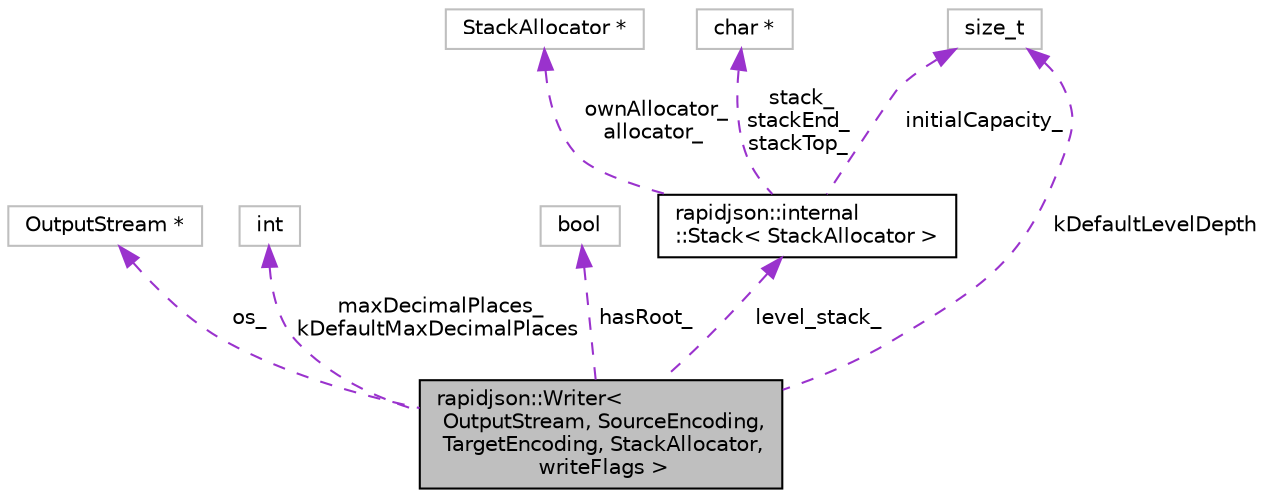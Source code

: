 digraph "rapidjson::Writer&lt; OutputStream, SourceEncoding, TargetEncoding, StackAllocator, writeFlags &gt;"
{
 // INTERACTIVE_SVG=YES
 // LATEX_PDF_SIZE
  edge [fontname="Helvetica",fontsize="10",labelfontname="Helvetica",labelfontsize="10"];
  node [fontname="Helvetica",fontsize="10",shape=record];
  Node2 [label="rapidjson::Writer\<\l OutputStream, SourceEncoding,\l TargetEncoding, StackAllocator,\l writeFlags \>",height=0.2,width=0.4,color="black", fillcolor="grey75", style="filled", fontcolor="black",tooltip="JSON writer."];
  Node3 -> Node2 [dir="back",color="darkorchid3",fontsize="10",style="dashed",label=" os_" ,fontname="Helvetica"];
  Node3 [label="OutputStream *",height=0.2,width=0.4,color="grey75", fillcolor="white", style="filled",tooltip=" "];
  Node4 -> Node2 [dir="back",color="darkorchid3",fontsize="10",style="dashed",label=" maxDecimalPlaces_\nkDefaultMaxDecimalPlaces" ,fontname="Helvetica"];
  Node4 [label="int",height=0.2,width=0.4,color="grey75", fillcolor="white", style="filled",tooltip=" "];
  Node5 -> Node2 [dir="back",color="darkorchid3",fontsize="10",style="dashed",label=" hasRoot_" ,fontname="Helvetica"];
  Node5 [label="bool",height=0.2,width=0.4,color="grey75", fillcolor="white", style="filled",tooltip=" "];
  Node6 -> Node2 [dir="back",color="darkorchid3",fontsize="10",style="dashed",label=" level_stack_" ,fontname="Helvetica"];
  Node6 [label="rapidjson::internal\l::Stack\< StackAllocator \>",height=0.2,width=0.4,color="black", fillcolor="white", style="filled",URL="$classrapidjson_1_1internal_1_1_stack.html",tooltip=" "];
  Node7 -> Node6 [dir="back",color="darkorchid3",fontsize="10",style="dashed",label=" ownAllocator_\nallocator_" ,fontname="Helvetica"];
  Node7 [label="StackAllocator *",height=0.2,width=0.4,color="grey75", fillcolor="white", style="filled",tooltip=" "];
  Node8 -> Node6 [dir="back",color="darkorchid3",fontsize="10",style="dashed",label=" initialCapacity_" ,fontname="Helvetica"];
  Node8 [label="size_t",height=0.2,width=0.4,color="grey75", fillcolor="white", style="filled",tooltip=" "];
  Node9 -> Node6 [dir="back",color="darkorchid3",fontsize="10",style="dashed",label=" stack_\nstackEnd_\nstackTop_" ,fontname="Helvetica"];
  Node9 [label="char *",height=0.2,width=0.4,color="grey75", fillcolor="white", style="filled",tooltip=" "];
  Node8 -> Node2 [dir="back",color="darkorchid3",fontsize="10",style="dashed",label=" kDefaultLevelDepth" ,fontname="Helvetica"];
}
